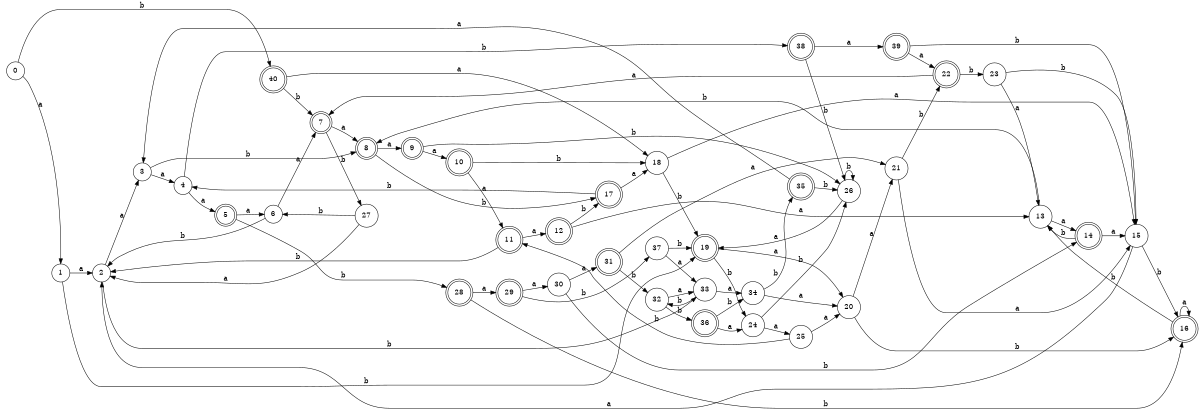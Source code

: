digraph n33_4 {
__start0 [label="" shape="none"];

rankdir=LR;
size="8,5";

s0 [style="filled", color="black", fillcolor="white" shape="circle", label="0"];
s1 [style="filled", color="black", fillcolor="white" shape="circle", label="1"];
s2 [style="filled", color="black", fillcolor="white" shape="circle", label="2"];
s3 [style="filled", color="black", fillcolor="white" shape="circle", label="3"];
s4 [style="filled", color="black", fillcolor="white" shape="circle", label="4"];
s5 [style="rounded,filled", color="black", fillcolor="white" shape="doublecircle", label="5"];
s6 [style="filled", color="black", fillcolor="white" shape="circle", label="6"];
s7 [style="rounded,filled", color="black", fillcolor="white" shape="doublecircle", label="7"];
s8 [style="rounded,filled", color="black", fillcolor="white" shape="doublecircle", label="8"];
s9 [style="rounded,filled", color="black", fillcolor="white" shape="doublecircle", label="9"];
s10 [style="rounded,filled", color="black", fillcolor="white" shape="doublecircle", label="10"];
s11 [style="rounded,filled", color="black", fillcolor="white" shape="doublecircle", label="11"];
s12 [style="rounded,filled", color="black", fillcolor="white" shape="doublecircle", label="12"];
s13 [style="filled", color="black", fillcolor="white" shape="circle", label="13"];
s14 [style="rounded,filled", color="black", fillcolor="white" shape="doublecircle", label="14"];
s15 [style="filled", color="black", fillcolor="white" shape="circle", label="15"];
s16 [style="rounded,filled", color="black", fillcolor="white" shape="doublecircle", label="16"];
s17 [style="rounded,filled", color="black", fillcolor="white" shape="doublecircle", label="17"];
s18 [style="filled", color="black", fillcolor="white" shape="circle", label="18"];
s19 [style="rounded,filled", color="black", fillcolor="white" shape="doublecircle", label="19"];
s20 [style="filled", color="black", fillcolor="white" shape="circle", label="20"];
s21 [style="filled", color="black", fillcolor="white" shape="circle", label="21"];
s22 [style="rounded,filled", color="black", fillcolor="white" shape="doublecircle", label="22"];
s23 [style="filled", color="black", fillcolor="white" shape="circle", label="23"];
s24 [style="filled", color="black", fillcolor="white" shape="circle", label="24"];
s25 [style="filled", color="black", fillcolor="white" shape="circle", label="25"];
s26 [style="filled", color="black", fillcolor="white" shape="circle", label="26"];
s27 [style="filled", color="black", fillcolor="white" shape="circle", label="27"];
s28 [style="rounded,filled", color="black", fillcolor="white" shape="doublecircle", label="28"];
s29 [style="rounded,filled", color="black", fillcolor="white" shape="doublecircle", label="29"];
s30 [style="filled", color="black", fillcolor="white" shape="circle", label="30"];
s31 [style="rounded,filled", color="black", fillcolor="white" shape="doublecircle", label="31"];
s32 [style="filled", color="black", fillcolor="white" shape="circle", label="32"];
s33 [style="filled", color="black", fillcolor="white" shape="circle", label="33"];
s34 [style="filled", color="black", fillcolor="white" shape="circle", label="34"];
s35 [style="rounded,filled", color="black", fillcolor="white" shape="doublecircle", label="35"];
s36 [style="rounded,filled", color="black", fillcolor="white" shape="doublecircle", label="36"];
s37 [style="filled", color="black", fillcolor="white" shape="circle", label="37"];
s38 [style="rounded,filled", color="black", fillcolor="white" shape="doublecircle", label="38"];
s39 [style="rounded,filled", color="black", fillcolor="white" shape="doublecircle", label="39"];
s40 [style="rounded,filled", color="black", fillcolor="white" shape="doublecircle", label="40"];
s0 -> s1 [label="a"];
s0 -> s40 [label="b"];
s1 -> s2 [label="a"];
s1 -> s19 [label="b"];
s2 -> s3 [label="a"];
s2 -> s33 [label="b"];
s3 -> s4 [label="a"];
s3 -> s8 [label="b"];
s4 -> s5 [label="a"];
s4 -> s38 [label="b"];
s5 -> s6 [label="a"];
s5 -> s28 [label="b"];
s6 -> s7 [label="a"];
s6 -> s2 [label="b"];
s7 -> s8 [label="a"];
s7 -> s27 [label="b"];
s8 -> s9 [label="a"];
s8 -> s17 [label="b"];
s9 -> s10 [label="a"];
s9 -> s26 [label="b"];
s10 -> s11 [label="a"];
s10 -> s18 [label="b"];
s11 -> s12 [label="a"];
s11 -> s2 [label="b"];
s12 -> s13 [label="a"];
s12 -> s17 [label="b"];
s13 -> s14 [label="a"];
s13 -> s8 [label="b"];
s14 -> s15 [label="a"];
s14 -> s13 [label="b"];
s15 -> s2 [label="a"];
s15 -> s16 [label="b"];
s16 -> s16 [label="a"];
s16 -> s13 [label="b"];
s17 -> s18 [label="a"];
s17 -> s4 [label="b"];
s18 -> s15 [label="a"];
s18 -> s19 [label="b"];
s19 -> s20 [label="a"];
s19 -> s24 [label="b"];
s20 -> s21 [label="a"];
s20 -> s16 [label="b"];
s21 -> s15 [label="a"];
s21 -> s22 [label="b"];
s22 -> s7 [label="a"];
s22 -> s23 [label="b"];
s23 -> s13 [label="a"];
s23 -> s15 [label="b"];
s24 -> s25 [label="a"];
s24 -> s26 [label="b"];
s25 -> s20 [label="a"];
s25 -> s11 [label="b"];
s26 -> s19 [label="a"];
s26 -> s26 [label="b"];
s27 -> s2 [label="a"];
s27 -> s6 [label="b"];
s28 -> s29 [label="a"];
s28 -> s16 [label="b"];
s29 -> s30 [label="a"];
s29 -> s37 [label="b"];
s30 -> s31 [label="a"];
s30 -> s14 [label="b"];
s31 -> s21 [label="a"];
s31 -> s32 [label="b"];
s32 -> s33 [label="a"];
s32 -> s36 [label="b"];
s33 -> s34 [label="a"];
s33 -> s32 [label="b"];
s34 -> s20 [label="a"];
s34 -> s35 [label="b"];
s35 -> s3 [label="a"];
s35 -> s26 [label="b"];
s36 -> s24 [label="a"];
s36 -> s34 [label="b"];
s37 -> s33 [label="a"];
s37 -> s19 [label="b"];
s38 -> s39 [label="a"];
s38 -> s26 [label="b"];
s39 -> s22 [label="a"];
s39 -> s15 [label="b"];
s40 -> s18 [label="a"];
s40 -> s7 [label="b"];

}
